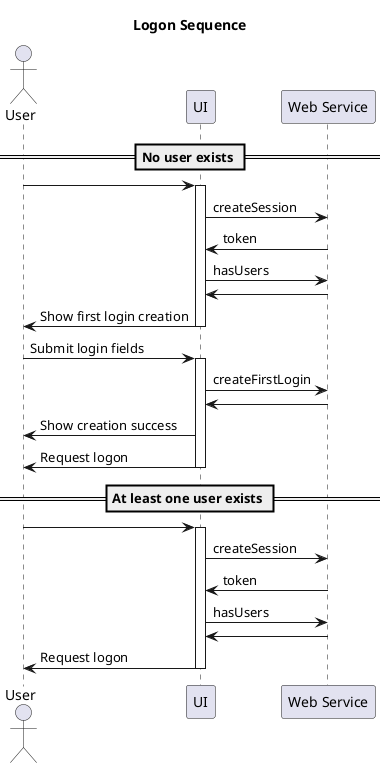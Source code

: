 @startuml
title Logon Sequence

actor User
participant UI
participant "Web Service" as WS


== No user exists ==
User -> UI
activate UI
UI -> WS: createSession
WS -> UI: token
UI -> WS: hasUsers
WS -> UI
UI -> User: Show first login creation
deactivate UI

User -> UI: Submit login fields
activate UI
UI -> WS: createFirstLogin
WS -> UI
UI -> User: Show creation success
UI -> User: Request logon
deactivate UI

== At least one user exists ==
User -> UI
activate UI
UI -> WS: createSession
WS -> UI: token
UI -> WS: hasUsers
WS -> UI
UI -> User: Request logon
deactivate UI

' vim: ts=2 sw=2
@enduml
